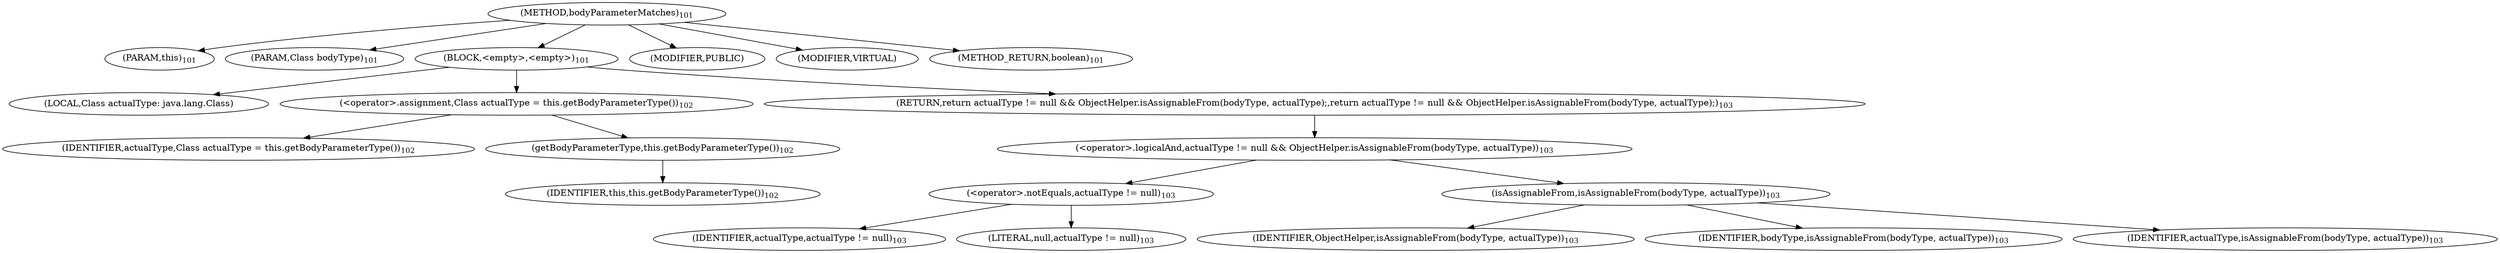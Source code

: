 digraph "bodyParameterMatches" {  
"178" [label = <(METHOD,bodyParameterMatches)<SUB>101</SUB>> ]
"12" [label = <(PARAM,this)<SUB>101</SUB>> ]
"179" [label = <(PARAM,Class bodyType)<SUB>101</SUB>> ]
"180" [label = <(BLOCK,&lt;empty&gt;,&lt;empty&gt;)<SUB>101</SUB>> ]
"181" [label = <(LOCAL,Class actualType: java.lang.Class)> ]
"182" [label = <(&lt;operator&gt;.assignment,Class actualType = this.getBodyParameterType())<SUB>102</SUB>> ]
"183" [label = <(IDENTIFIER,actualType,Class actualType = this.getBodyParameterType())<SUB>102</SUB>> ]
"184" [label = <(getBodyParameterType,this.getBodyParameterType())<SUB>102</SUB>> ]
"11" [label = <(IDENTIFIER,this,this.getBodyParameterType())<SUB>102</SUB>> ]
"185" [label = <(RETURN,return actualType != null &amp;&amp; ObjectHelper.isAssignableFrom(bodyType, actualType);,return actualType != null &amp;&amp; ObjectHelper.isAssignableFrom(bodyType, actualType);)<SUB>103</SUB>> ]
"186" [label = <(&lt;operator&gt;.logicalAnd,actualType != null &amp;&amp; ObjectHelper.isAssignableFrom(bodyType, actualType))<SUB>103</SUB>> ]
"187" [label = <(&lt;operator&gt;.notEquals,actualType != null)<SUB>103</SUB>> ]
"188" [label = <(IDENTIFIER,actualType,actualType != null)<SUB>103</SUB>> ]
"189" [label = <(LITERAL,null,actualType != null)<SUB>103</SUB>> ]
"190" [label = <(isAssignableFrom,isAssignableFrom(bodyType, actualType))<SUB>103</SUB>> ]
"191" [label = <(IDENTIFIER,ObjectHelper,isAssignableFrom(bodyType, actualType))<SUB>103</SUB>> ]
"192" [label = <(IDENTIFIER,bodyType,isAssignableFrom(bodyType, actualType))<SUB>103</SUB>> ]
"193" [label = <(IDENTIFIER,actualType,isAssignableFrom(bodyType, actualType))<SUB>103</SUB>> ]
"194" [label = <(MODIFIER,PUBLIC)> ]
"195" [label = <(MODIFIER,VIRTUAL)> ]
"196" [label = <(METHOD_RETURN,boolean)<SUB>101</SUB>> ]
  "178" -> "12" 
  "178" -> "179" 
  "178" -> "180" 
  "178" -> "194" 
  "178" -> "195" 
  "178" -> "196" 
  "180" -> "181" 
  "180" -> "182" 
  "180" -> "185" 
  "182" -> "183" 
  "182" -> "184" 
  "184" -> "11" 
  "185" -> "186" 
  "186" -> "187" 
  "186" -> "190" 
  "187" -> "188" 
  "187" -> "189" 
  "190" -> "191" 
  "190" -> "192" 
  "190" -> "193" 
}
